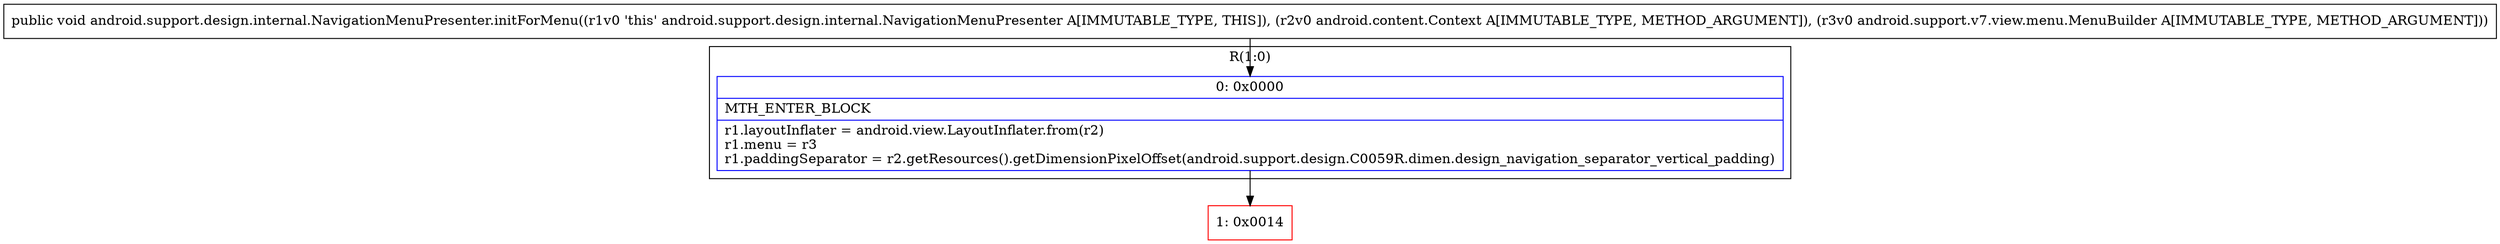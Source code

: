 digraph "CFG forandroid.support.design.internal.NavigationMenuPresenter.initForMenu(Landroid\/content\/Context;Landroid\/support\/v7\/view\/menu\/MenuBuilder;)V" {
subgraph cluster_Region_2050267059 {
label = "R(1:0)";
node [shape=record,color=blue];
Node_0 [shape=record,label="{0\:\ 0x0000|MTH_ENTER_BLOCK\l|r1.layoutInflater = android.view.LayoutInflater.from(r2)\lr1.menu = r3\lr1.paddingSeparator = r2.getResources().getDimensionPixelOffset(android.support.design.C0059R.dimen.design_navigation_separator_vertical_padding)\l}"];
}
Node_1 [shape=record,color=red,label="{1\:\ 0x0014}"];
MethodNode[shape=record,label="{public void android.support.design.internal.NavigationMenuPresenter.initForMenu((r1v0 'this' android.support.design.internal.NavigationMenuPresenter A[IMMUTABLE_TYPE, THIS]), (r2v0 android.content.Context A[IMMUTABLE_TYPE, METHOD_ARGUMENT]), (r3v0 android.support.v7.view.menu.MenuBuilder A[IMMUTABLE_TYPE, METHOD_ARGUMENT])) }"];
MethodNode -> Node_0;
Node_0 -> Node_1;
}

